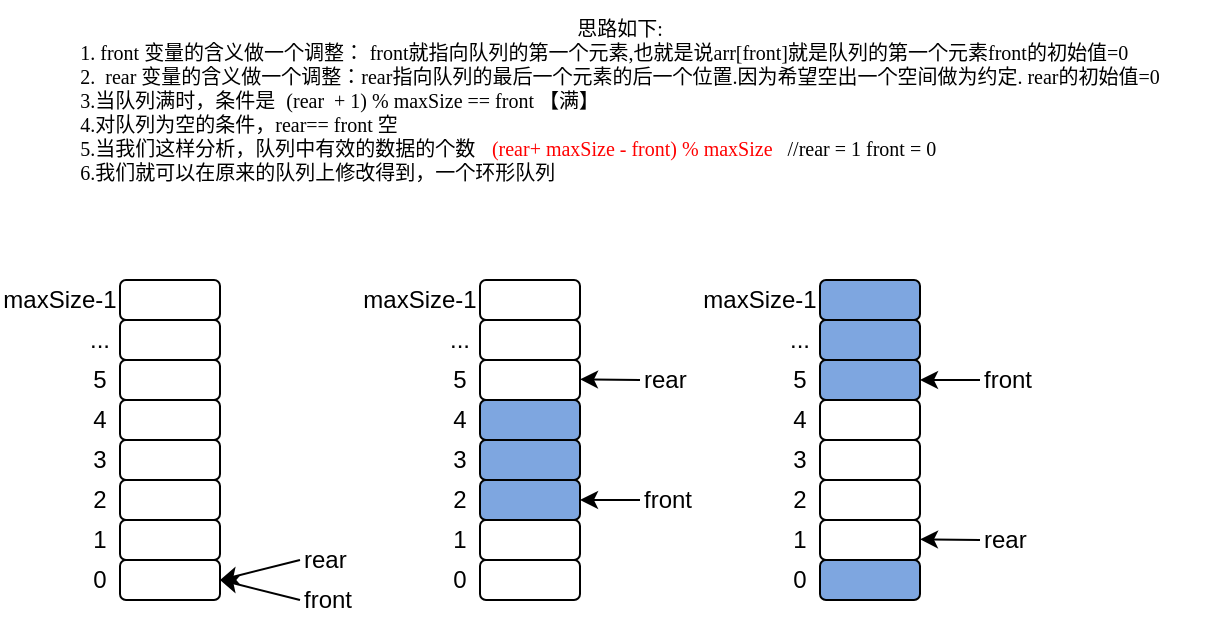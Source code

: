 <mxfile version="13.7.9" type="device"><diagram id="BwH0G6vuWGmfWgCH0aSv" name="第 1 页"><mxGraphModel dx="750" dy="634" grid="1" gridSize="10" guides="1" tooltips="1" connect="1" arrows="1" fold="1" page="1" pageScale="1" pageWidth="827" pageHeight="1169" math="0" shadow="0"><root><mxCell id="0"/><mxCell id="1" parent="0"/><mxCell id="T6QolNlXXT6hm72HzbE3-3" value="" style="rounded=1;whiteSpace=wrap;html=1;" vertex="1" parent="1"><mxGeometry x="190" y="230" width="50" height="20" as="geometry"/></mxCell><mxCell id="T6QolNlXXT6hm72HzbE3-5" value="" style="rounded=1;whiteSpace=wrap;html=1;" vertex="1" parent="1"><mxGeometry x="190" y="250" width="50" height="20" as="geometry"/></mxCell><mxCell id="T6QolNlXXT6hm72HzbE3-6" value="" style="rounded=1;whiteSpace=wrap;html=1;" vertex="1" parent="1"><mxGeometry x="190" y="270" width="50" height="20" as="geometry"/></mxCell><mxCell id="T6QolNlXXT6hm72HzbE3-7" value="" style="rounded=1;whiteSpace=wrap;html=1;" vertex="1" parent="1"><mxGeometry x="190" y="290" width="50" height="20" as="geometry"/></mxCell><mxCell id="T6QolNlXXT6hm72HzbE3-8" value="" style="rounded=1;whiteSpace=wrap;html=1;" vertex="1" parent="1"><mxGeometry x="190" y="310" width="50" height="20" as="geometry"/></mxCell><mxCell id="T6QolNlXXT6hm72HzbE3-9" value="" style="rounded=1;whiteSpace=wrap;html=1;" vertex="1" parent="1"><mxGeometry x="190" y="330" width="50" height="20" as="geometry"/></mxCell><mxCell id="T6QolNlXXT6hm72HzbE3-10" value="" style="rounded=1;whiteSpace=wrap;html=1;" vertex="1" parent="1"><mxGeometry x="190" y="350" width="50" height="20" as="geometry"/></mxCell><mxCell id="T6QolNlXXT6hm72HzbE3-11" value="" style="rounded=1;whiteSpace=wrap;html=1;" vertex="1" parent="1"><mxGeometry x="370" y="230" width="50" height="20" as="geometry"/></mxCell><mxCell id="T6QolNlXXT6hm72HzbE3-12" value="" style="rounded=1;whiteSpace=wrap;html=1;" vertex="1" parent="1"><mxGeometry x="370" y="250" width="50" height="20" as="geometry"/></mxCell><mxCell id="T6QolNlXXT6hm72HzbE3-13" value="" style="rounded=1;whiteSpace=wrap;html=1;" vertex="1" parent="1"><mxGeometry x="370" y="270" width="50" height="20" as="geometry"/></mxCell><mxCell id="T6QolNlXXT6hm72HzbE3-14" value="" style="rounded=1;whiteSpace=wrap;html=1;fillColor=#7EA6E0;" vertex="1" parent="1"><mxGeometry x="370" y="290" width="50" height="20" as="geometry"/></mxCell><mxCell id="T6QolNlXXT6hm72HzbE3-15" value="" style="rounded=1;whiteSpace=wrap;html=1;fillColor=#7EA6E0;" vertex="1" parent="1"><mxGeometry x="370" y="310" width="50" height="20" as="geometry"/></mxCell><mxCell id="T6QolNlXXT6hm72HzbE3-16" value="" style="rounded=1;whiteSpace=wrap;html=1;fillColor=#7EA6E0;" vertex="1" parent="1"><mxGeometry x="370" y="330" width="50" height="20" as="geometry"/></mxCell><mxCell id="T6QolNlXXT6hm72HzbE3-17" value="" style="rounded=1;whiteSpace=wrap;html=1;" vertex="1" parent="1"><mxGeometry x="370" y="350" width="50" height="20" as="geometry"/></mxCell><mxCell id="T6QolNlXXT6hm72HzbE3-18" value="" style="rounded=1;whiteSpace=wrap;html=1;fillColor=#7EA6E0;" vertex="1" parent="1"><mxGeometry x="540" y="230" width="50" height="20" as="geometry"/></mxCell><mxCell id="T6QolNlXXT6hm72HzbE3-19" value="" style="rounded=1;whiteSpace=wrap;html=1;fillColor=#7EA6E0;" vertex="1" parent="1"><mxGeometry x="540" y="250" width="50" height="20" as="geometry"/></mxCell><mxCell id="T6QolNlXXT6hm72HzbE3-20" value="" style="rounded=1;whiteSpace=wrap;html=1;fillColor=#7EA6E0;" vertex="1" parent="1"><mxGeometry x="540" y="270" width="50" height="20" as="geometry"/></mxCell><mxCell id="T6QolNlXXT6hm72HzbE3-21" value="" style="rounded=1;whiteSpace=wrap;html=1;" vertex="1" parent="1"><mxGeometry x="540" y="290" width="50" height="20" as="geometry"/></mxCell><mxCell id="T6QolNlXXT6hm72HzbE3-22" value="" style="rounded=1;whiteSpace=wrap;html=1;" vertex="1" parent="1"><mxGeometry x="540" y="310" width="50" height="20" as="geometry"/></mxCell><mxCell id="T6QolNlXXT6hm72HzbE3-23" value="" style="rounded=1;whiteSpace=wrap;html=1;" vertex="1" parent="1"><mxGeometry x="540" y="330" width="50" height="20" as="geometry"/></mxCell><mxCell id="T6QolNlXXT6hm72HzbE3-24" value="" style="rounded=1;whiteSpace=wrap;html=1;" vertex="1" parent="1"><mxGeometry x="540" y="350" width="50" height="20" as="geometry"/></mxCell><mxCell id="T6QolNlXXT6hm72HzbE3-25" value="rear" style="text;html=1;strokeColor=none;fillColor=none;align=left;verticalAlign=middle;whiteSpace=wrap;rounded=0;" vertex="1" parent="1"><mxGeometry x="280" y="360" width="30" height="20" as="geometry"/></mxCell><mxCell id="T6QolNlXXT6hm72HzbE3-26" value="front" style="text;html=1;strokeColor=none;fillColor=none;align=left;verticalAlign=middle;whiteSpace=wrap;rounded=0;" vertex="1" parent="1"><mxGeometry x="280" y="380" width="40" height="20" as="geometry"/></mxCell><mxCell id="T6QolNlXXT6hm72HzbE3-27" value="" style="endArrow=classic;html=1;exitX=0;exitY=0.5;exitDx=0;exitDy=0;entryX=1;entryY=0.5;entryDx=0;entryDy=0;" edge="1" parent="1" source="T6QolNlXXT6hm72HzbE3-25" target="T6QolNlXXT6hm72HzbE3-51"><mxGeometry width="50" height="50" relative="1" as="geometry"><mxPoint x="360" y="450" as="sourcePoint"/><mxPoint x="410" y="400" as="targetPoint"/></mxGeometry></mxCell><mxCell id="T6QolNlXXT6hm72HzbE3-28" value="" style="endArrow=classic;html=1;exitX=0;exitY=0.5;exitDx=0;exitDy=0;entryX=1;entryY=0.5;entryDx=0;entryDy=0;" edge="1" parent="1" source="T6QolNlXXT6hm72HzbE3-26" target="T6QolNlXXT6hm72HzbE3-51"><mxGeometry width="50" height="50" relative="1" as="geometry"><mxPoint x="210" y="480" as="sourcePoint"/><mxPoint x="260" y="430" as="targetPoint"/></mxGeometry></mxCell><mxCell id="T6QolNlXXT6hm72HzbE3-29" value="1" style="text;html=1;strokeColor=none;fillColor=none;align=center;verticalAlign=middle;whiteSpace=wrap;rounded=0;" vertex="1" parent="1"><mxGeometry x="170" y="350" width="20" height="20" as="geometry"/></mxCell><mxCell id="T6QolNlXXT6hm72HzbE3-30" value="2" style="text;html=1;strokeColor=none;fillColor=none;align=center;verticalAlign=middle;whiteSpace=wrap;rounded=0;" vertex="1" parent="1"><mxGeometry x="170" y="330" width="20" height="20" as="geometry"/></mxCell><mxCell id="T6QolNlXXT6hm72HzbE3-31" value="3" style="text;html=1;strokeColor=none;fillColor=none;align=center;verticalAlign=middle;whiteSpace=wrap;rounded=0;" vertex="1" parent="1"><mxGeometry x="170" y="310" width="20" height="20" as="geometry"/></mxCell><mxCell id="T6QolNlXXT6hm72HzbE3-32" value="4" style="text;html=1;strokeColor=none;fillColor=none;align=center;verticalAlign=middle;whiteSpace=wrap;rounded=0;" vertex="1" parent="1"><mxGeometry x="170" y="290" width="20" height="20" as="geometry"/></mxCell><mxCell id="T6QolNlXXT6hm72HzbE3-33" value="5" style="text;html=1;strokeColor=none;fillColor=none;align=center;verticalAlign=middle;whiteSpace=wrap;rounded=0;" vertex="1" parent="1"><mxGeometry x="170" y="270" width="20" height="20" as="geometry"/></mxCell><mxCell id="T6QolNlXXT6hm72HzbE3-34" value="maxSize-1" style="text;html=1;strokeColor=none;fillColor=none;align=center;verticalAlign=middle;whiteSpace=wrap;rounded=0;" vertex="1" parent="1"><mxGeometry x="130" y="230" width="60" height="20" as="geometry"/></mxCell><mxCell id="T6QolNlXXT6hm72HzbE3-35" value="..." style="text;html=1;strokeColor=none;fillColor=none;align=center;verticalAlign=middle;whiteSpace=wrap;rounded=0;" vertex="1" parent="1"><mxGeometry x="170" y="250" width="20" height="20" as="geometry"/></mxCell><mxCell id="T6QolNlXXT6hm72HzbE3-36" value="1" style="text;html=1;strokeColor=none;fillColor=none;align=center;verticalAlign=middle;whiteSpace=wrap;rounded=0;" vertex="1" parent="1"><mxGeometry x="350" y="350" width="20" height="20" as="geometry"/></mxCell><mxCell id="T6QolNlXXT6hm72HzbE3-37" value="2" style="text;html=1;strokeColor=none;fillColor=none;align=center;verticalAlign=middle;whiteSpace=wrap;rounded=0;" vertex="1" parent="1"><mxGeometry x="350" y="330" width="20" height="20" as="geometry"/></mxCell><mxCell id="T6QolNlXXT6hm72HzbE3-38" value="3" style="text;html=1;strokeColor=none;fillColor=none;align=center;verticalAlign=middle;whiteSpace=wrap;rounded=0;" vertex="1" parent="1"><mxGeometry x="350" y="310" width="20" height="20" as="geometry"/></mxCell><mxCell id="T6QolNlXXT6hm72HzbE3-39" value="4" style="text;html=1;strokeColor=none;fillColor=none;align=center;verticalAlign=middle;whiteSpace=wrap;rounded=0;" vertex="1" parent="1"><mxGeometry x="350" y="290" width="20" height="20" as="geometry"/></mxCell><mxCell id="T6QolNlXXT6hm72HzbE3-40" value="5" style="text;html=1;strokeColor=none;fillColor=none;align=center;verticalAlign=middle;whiteSpace=wrap;rounded=0;" vertex="1" parent="1"><mxGeometry x="350" y="270" width="20" height="20" as="geometry"/></mxCell><mxCell id="T6QolNlXXT6hm72HzbE3-41" value="maxSize-1" style="text;html=1;strokeColor=none;fillColor=none;align=center;verticalAlign=middle;whiteSpace=wrap;rounded=0;" vertex="1" parent="1"><mxGeometry x="310" y="230" width="60" height="20" as="geometry"/></mxCell><mxCell id="T6QolNlXXT6hm72HzbE3-42" value="..." style="text;html=1;strokeColor=none;fillColor=none;align=center;verticalAlign=middle;whiteSpace=wrap;rounded=0;" vertex="1" parent="1"><mxGeometry x="350" y="250" width="20" height="20" as="geometry"/></mxCell><mxCell id="T6QolNlXXT6hm72HzbE3-43" value="1" style="text;html=1;strokeColor=none;fillColor=none;align=center;verticalAlign=middle;whiteSpace=wrap;rounded=0;" vertex="1" parent="1"><mxGeometry x="520" y="350" width="20" height="20" as="geometry"/></mxCell><mxCell id="T6QolNlXXT6hm72HzbE3-44" value="2" style="text;html=1;strokeColor=none;fillColor=none;align=center;verticalAlign=middle;whiteSpace=wrap;rounded=0;" vertex="1" parent="1"><mxGeometry x="520" y="330" width="20" height="20" as="geometry"/></mxCell><mxCell id="T6QolNlXXT6hm72HzbE3-45" value="3" style="text;html=1;strokeColor=none;fillColor=none;align=center;verticalAlign=middle;whiteSpace=wrap;rounded=0;" vertex="1" parent="1"><mxGeometry x="520" y="310" width="20" height="20" as="geometry"/></mxCell><mxCell id="T6QolNlXXT6hm72HzbE3-46" value="4" style="text;html=1;strokeColor=none;fillColor=none;align=center;verticalAlign=middle;whiteSpace=wrap;rounded=0;" vertex="1" parent="1"><mxGeometry x="520" y="290" width="20" height="20" as="geometry"/></mxCell><mxCell id="T6QolNlXXT6hm72HzbE3-47" value="5" style="text;html=1;strokeColor=none;fillColor=none;align=center;verticalAlign=middle;whiteSpace=wrap;rounded=0;" vertex="1" parent="1"><mxGeometry x="520" y="270" width="20" height="20" as="geometry"/></mxCell><mxCell id="T6QolNlXXT6hm72HzbE3-48" value="maxSize-1" style="text;html=1;strokeColor=none;fillColor=none;align=center;verticalAlign=middle;whiteSpace=wrap;rounded=0;" vertex="1" parent="1"><mxGeometry x="480" y="230" width="60" height="20" as="geometry"/></mxCell><mxCell id="T6QolNlXXT6hm72HzbE3-49" value="..." style="text;html=1;strokeColor=none;fillColor=none;align=center;verticalAlign=middle;whiteSpace=wrap;rounded=0;" vertex="1" parent="1"><mxGeometry x="520" y="250" width="20" height="20" as="geometry"/></mxCell><mxCell id="T6QolNlXXT6hm72HzbE3-50" value="&lt;p style=&quot;margin-top: 0pt ; margin-bottom: 0pt ; margin-left: 0in ; text-indent: 0in ; font-size: 10px&quot;&gt;&lt;span style=&quot;font-size: 10px&quot;&gt;思路如下&lt;/span&gt;&lt;span style=&quot;font-size: 10px ; font-family: &amp;#34;calibri&amp;#34;&quot;&gt;:&lt;/span&gt;&lt;/p&gt;&lt;span style=&quot;font-family: &amp;#34;calibri&amp;#34; ; text-indent: 0in&quot;&gt;&lt;div style=&quot;text-align: left&quot;&gt;&lt;span style=&quot;text-indent: 0in&quot;&gt;1.&amp;nbsp;&lt;/span&gt;&lt;span style=&quot;text-indent: 0in ; text-align: center&quot;&gt;front&lt;/span&gt;&lt;span style=&quot;text-indent: 0in ; text-align: center ; vertical-align: baseline&quot;&gt; &lt;/span&gt;&lt;span style=&quot;text-indent: 0in ; font-family: &amp;#34;helvetica&amp;#34; ; text-align: center ; vertical-align: baseline&quot;&gt;变量的含义做一个调整： &lt;/span&gt;&lt;span style=&quot;text-indent: 0in ; text-align: center ; vertical-align: baseline&quot;&gt;front&lt;/span&gt;&lt;span style=&quot;text-indent: 0in ; font-family: &amp;#34;helvetica&amp;#34; ; text-align: center ; vertical-align: baseline&quot;&gt;就指向队列的第一个元素&lt;/span&gt;&lt;span style=&quot;text-indent: 0in ; text-align: center ; vertical-align: baseline&quot;&gt;,&lt;/span&gt;&lt;span style=&quot;text-indent: 0in ; font-family: &amp;#34;helvetica&amp;#34; ; text-align: center&quot;&gt;也就是说&lt;/span&gt;&lt;span style=&quot;text-indent: 0in ; text-align: center&quot;&gt;arr[front]&lt;/span&gt;&lt;span style=&quot;text-indent: 0in ; font-family: &amp;#34;helvetica&amp;#34; ; text-align: center&quot;&gt;就是队列的第一个元素&lt;/span&gt;&lt;span style=&quot;text-indent: 0in ; text-align: center&quot;&gt;front&lt;/span&gt;&lt;span style=&quot;text-indent: 0in ; font-family: &amp;#34;helvetica&amp;#34; ; text-align: center&quot;&gt;的初始值&lt;/span&gt;&lt;span style=&quot;text-indent: 0in ; text-align: center&quot;&gt;=&lt;/span&gt;&lt;span style=&quot;text-indent: 0in ; text-align: center&quot;&gt;0&lt;/span&gt;&lt;/div&gt;&lt;/span&gt;&lt;p style=&quot;margin-top: 0pt ; margin-bottom: 0pt ; margin-left: 0in ; text-indent: 0in ; font-size: 10px&quot;&gt;&lt;/p&gt;&lt;div style=&quot;text-align: left&quot;&gt;&lt;span style=&quot;text-indent: 0in ; font-family: &amp;#34;calibri&amp;#34; ; vertical-align: baseline&quot;&gt;2.&amp;nbsp; rear &lt;/span&gt;&lt;span style=&quot;text-indent: 0in ; vertical-align: baseline&quot;&gt;变量的含义做一个调整：&lt;/span&gt;&lt;span style=&quot;text-indent: 0in ; font-family: &amp;#34;calibri&amp;#34; ; vertical-align: baseline&quot;&gt;rear&lt;/span&gt;&lt;span style=&quot;text-indent: 0in ; text-align: center ; vertical-align: baseline&quot;&gt;指向队列的最后一个元素的后一个位置&lt;/span&gt;&lt;span style=&quot;text-indent: 0in ; text-align: center ; font-family: &amp;#34;calibri&amp;#34; ; vertical-align: baseline&quot;&gt;.&lt;/span&gt;&lt;span style=&quot;text-indent: 0in ; text-align: center ; vertical-align: baseline&quot;&gt;因为希望空出一个空间做为约定&lt;/span&gt;&lt;span style=&quot;text-indent: 0in ; text-align: center ; font-family: &amp;#34;calibri&amp;#34; ; vertical-align: baseline&quot;&gt;.&amp;nbsp;&lt;/span&gt;&lt;span style=&quot;font-family: &amp;#34;calibri&amp;#34; ; text-indent: 0in&quot;&gt;rear&lt;/span&gt;&lt;span style=&quot;text-indent: 0in ; text-align: center&quot;&gt;的初始值&lt;/span&gt;&lt;span style=&quot;font-family: &amp;#34;calibri&amp;#34; ; text-indent: 0in ; text-align: center&quot;&gt;=&lt;/span&gt;&lt;span style=&quot;font-family: &amp;#34;calibri&amp;#34; ; text-indent: 0in ; text-align: center&quot;&gt;0&lt;/span&gt;&lt;/div&gt;&lt;div style=&quot;text-align: left&quot;&gt;&lt;span style=&quot;font-family: &amp;#34;calibri&amp;#34; ; text-indent: 0in&quot;&gt;3.&lt;/span&gt;&lt;span style=&quot;text-indent: 0in ; text-align: center ; vertical-align: baseline&quot;&gt;当队列满时，条件是&amp;nbsp; &lt;/span&gt;&lt;span style=&quot;text-indent: 0in ; text-align: center ; font-family: &amp;#34;calibri&amp;#34; ; vertical-align: baseline&quot;&gt;(rear&amp;nbsp; + 1) % maxSize == front 【&lt;/span&gt;&lt;span style=&quot;text-indent: 0in ; text-align: center ; vertical-align: baseline&quot;&gt;满&lt;/span&gt;&lt;span style=&quot;text-indent: 0in ; text-align: center ; vertical-align: baseline&quot;&gt;】&lt;/span&gt;&lt;/div&gt;&lt;p style=&quot;margin-top: 0pt ; margin-bottom: 0pt ; margin-left: 0in ; text-indent: 0in ; font-size: 10px&quot;&gt;&lt;/p&gt;&lt;div style=&quot;text-align: left&quot;&gt;&lt;span style=&quot;font-family: &amp;#34;calibri&amp;#34; ; text-indent: 0in&quot;&gt;4.&lt;/span&gt;&lt;span style=&quot;text-indent: 0in ; text-align: center&quot;&gt;对队列为空的条件，&lt;/span&gt;&lt;span style=&quot;font-family: &amp;#34;calibri&amp;#34; ; text-indent: 0in ; text-align: center&quot;&gt;rear&lt;/span&gt;&lt;span style=&quot;text-indent: 0in ; text-align: center ; font-family: &amp;#34;calibri&amp;#34; ; vertical-align: baseline&quot;&gt;== front &lt;/span&gt;&lt;span style=&quot;text-indent: 0in ; text-align: center ; vertical-align: baseline&quot;&gt;空&lt;/span&gt;&lt;/div&gt;&lt;div style=&quot;text-align: left&quot;&gt;&lt;span style=&quot;font-family: &amp;#34;calibri&amp;#34; ; text-indent: 0in&quot;&gt;5.&lt;/span&gt;&lt;span style=&quot;text-indent: 0in ; text-align: center&quot;&gt;当我们这样分析，&lt;/span&gt;&lt;span style=&quot;text-indent: 0in ; text-align: center ; vertical-align: baseline&quot;&gt;队列中有效的数据的个数&amp;nbsp;&amp;nbsp; &lt;/span&gt;&lt;span style=&quot;text-indent: 0in ; text-align: center ; font-family: &amp;#34;calibri&amp;#34; ; color: red ; vertical-align: baseline&quot;&gt;(rear&lt;/span&gt;&lt;span style=&quot;text-indent: 0in ; text-align: center ; font-family: &amp;#34;calibri&amp;#34; ; color: red ; vertical-align: baseline&quot;&gt;+ maxSize - front) % maxSize&amp;nbsp;&amp;nbsp; &lt;/span&gt;&lt;span style=&quot;text-indent: 0in ; text-align: center ; font-family: &amp;#34;calibri&amp;#34; ; vertical-align: baseline&quot;&gt;//&lt;/span&gt;&lt;span style=&quot;font-family: &amp;#34;calibri&amp;#34;&quot;&gt;rear = 1 front = 0&lt;/span&gt;&lt;/div&gt;&lt;p style=&quot;margin-top: 0pt ; margin-bottom: 0pt ; margin-left: 0in ; text-indent: 0in ; font-size: 10px&quot;&gt;&lt;/p&gt;&lt;div style=&quot;text-align: left&quot;&gt;&lt;span style=&quot;font-family: &amp;#34;calibri&amp;#34; ; text-indent: 0in&quot;&gt;6.&lt;/span&gt;&lt;span style=&quot;text-indent: 0in ; text-align: center&quot;&gt;我们就可以在原来的队列上修改得到，一个环形队列&lt;/span&gt;&lt;/div&gt;&lt;p&gt;&lt;/p&gt;" style="text;html=1;strokeColor=none;fillColor=none;align=center;verticalAlign=middle;whiteSpace=wrap;rounded=0;fontSize=10;" vertex="1" parent="1"><mxGeometry x="140" y="90" width="600" height="110" as="geometry"/></mxCell><mxCell id="T6QolNlXXT6hm72HzbE3-51" value="" style="rounded=1;whiteSpace=wrap;html=1;" vertex="1" parent="1"><mxGeometry x="190" y="370" width="50" height="20" as="geometry"/></mxCell><mxCell id="T6QolNlXXT6hm72HzbE3-52" value="0" style="text;html=1;strokeColor=none;fillColor=none;align=center;verticalAlign=middle;whiteSpace=wrap;rounded=0;" vertex="1" parent="1"><mxGeometry x="170" y="370" width="20" height="20" as="geometry"/></mxCell><mxCell id="T6QolNlXXT6hm72HzbE3-53" value="" style="rounded=1;whiteSpace=wrap;html=1;" vertex="1" parent="1"><mxGeometry x="370" y="370" width="50" height="20" as="geometry"/></mxCell><mxCell id="T6QolNlXXT6hm72HzbE3-54" value="" style="rounded=1;whiteSpace=wrap;html=1;fillColor=#7EA6E0;" vertex="1" parent="1"><mxGeometry x="540" y="370" width="50" height="20" as="geometry"/></mxCell><mxCell id="T6QolNlXXT6hm72HzbE3-55" value="0" style="text;html=1;strokeColor=none;fillColor=none;align=center;verticalAlign=middle;whiteSpace=wrap;rounded=0;" vertex="1" parent="1"><mxGeometry x="520" y="370" width="20" height="20" as="geometry"/></mxCell><mxCell id="T6QolNlXXT6hm72HzbE3-56" value="0" style="text;html=1;strokeColor=none;fillColor=none;align=center;verticalAlign=middle;whiteSpace=wrap;rounded=0;" vertex="1" parent="1"><mxGeometry x="350" y="370" width="20" height="20" as="geometry"/></mxCell><mxCell id="T6QolNlXXT6hm72HzbE3-57" value="front" style="text;html=1;strokeColor=none;fillColor=none;align=left;verticalAlign=middle;whiteSpace=wrap;rounded=0;" vertex="1" parent="1"><mxGeometry x="450" y="330" width="30" height="20" as="geometry"/></mxCell><mxCell id="T6QolNlXXT6hm72HzbE3-58" value="" style="endArrow=classic;html=1;exitX=0;exitY=0.5;exitDx=0;exitDy=0;entryX=1;entryY=0.5;entryDx=0;entryDy=0;" edge="1" parent="1" source="T6QolNlXXT6hm72HzbE3-57"><mxGeometry width="50" height="50" relative="1" as="geometry"><mxPoint x="460" y="350" as="sourcePoint"/><mxPoint x="420" y="340" as="targetPoint"/></mxGeometry></mxCell><mxCell id="T6QolNlXXT6hm72HzbE3-59" value="rear" style="text;html=1;strokeColor=none;fillColor=none;align=left;verticalAlign=middle;whiteSpace=wrap;rounded=0;" vertex="1" parent="1"><mxGeometry x="450" y="270" width="30" height="20" as="geometry"/></mxCell><mxCell id="T6QolNlXXT6hm72HzbE3-60" value="" style="endArrow=classic;html=1;entryX=1;entryY=0.5;entryDx=0;entryDy=0;" edge="1" parent="1"><mxGeometry width="50" height="50" relative="1" as="geometry"><mxPoint x="450" y="280" as="sourcePoint"/><mxPoint x="420.0" y="279.66" as="targetPoint"/></mxGeometry></mxCell><mxCell id="T6QolNlXXT6hm72HzbE3-64" value="rear" style="text;html=1;strokeColor=none;fillColor=none;align=left;verticalAlign=middle;whiteSpace=wrap;rounded=0;" vertex="1" parent="1"><mxGeometry x="620" y="350" width="30" height="20" as="geometry"/></mxCell><mxCell id="T6QolNlXXT6hm72HzbE3-65" value="" style="endArrow=classic;html=1;entryX=1;entryY=0.5;entryDx=0;entryDy=0;" edge="1" parent="1"><mxGeometry width="50" height="50" relative="1" as="geometry"><mxPoint x="620.0" y="360" as="sourcePoint"/><mxPoint x="590.0" y="359.66" as="targetPoint"/></mxGeometry></mxCell><mxCell id="T6QolNlXXT6hm72HzbE3-66" value="front" style="text;html=1;strokeColor=none;fillColor=none;align=left;verticalAlign=middle;whiteSpace=wrap;rounded=0;" vertex="1" parent="1"><mxGeometry x="620" y="270" width="30" height="20" as="geometry"/></mxCell><mxCell id="T6QolNlXXT6hm72HzbE3-67" value="" style="endArrow=classic;html=1;exitX=0;exitY=0.5;exitDx=0;exitDy=0;entryX=1;entryY=0.5;entryDx=0;entryDy=0;" edge="1" parent="1" source="T6QolNlXXT6hm72HzbE3-66"><mxGeometry width="50" height="50" relative="1" as="geometry"><mxPoint x="630" y="290" as="sourcePoint"/><mxPoint x="590.0" y="280" as="targetPoint"/></mxGeometry></mxCell></root></mxGraphModel></diagram></mxfile>